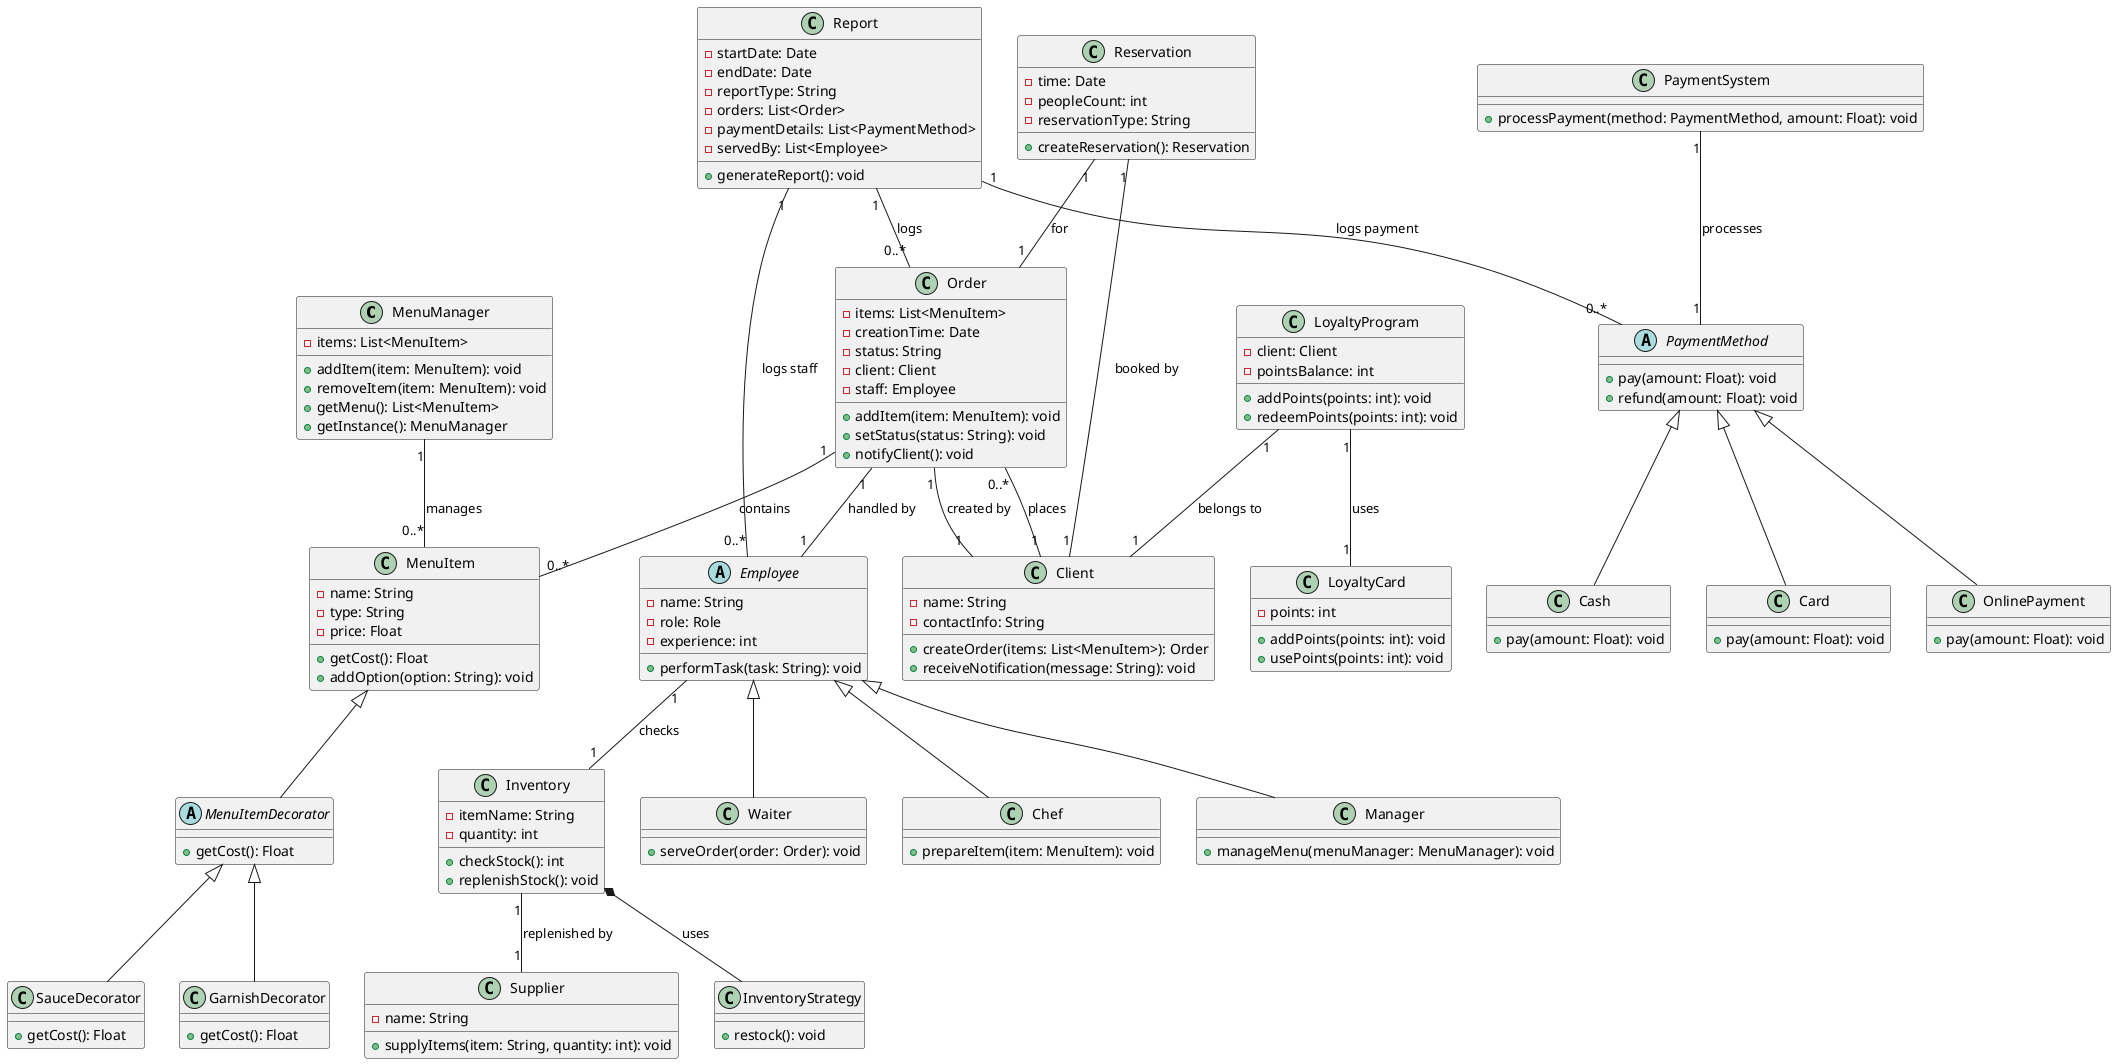 @startuml FixedUML_iter3

' Определение классов
class MenuManager {
    - items: List<MenuItem>
    + addItem(item: MenuItem): void
    + removeItem(item: MenuItem): void
    + getMenu(): List<MenuItem>
    + getInstance(): MenuManager
}

class MenuItem {
    - name: String
    - type: String
    - price: Float
    + getCost(): Float
    + addOption(option: String): void
}

abstract class MenuItemDecorator  {
    + getCost(): Float
}

class SauceDecorator  {
    + getCost(): Float
}

class GarnishDecorator  {
    + getCost(): Float
}

class Order {
    - items: List<MenuItem>
    - creationTime: Date
    - status: String
    - client: Client
    - staff: Employee
    + addItem(item: MenuItem): void
    + setStatus(status: String): void
    + notifyClient(): void
}

class Client {
    - name: String
    - contactInfo: String
    + createOrder(items: List<MenuItem>): Order
    + receiveNotification(message: String): void
}

class Reservation {
    - time: Date
    - peopleCount: int
    - reservationType: String
    + createReservation(): Reservation
}

abstract class Employee {
    - name: String
    - role: Role
    - experience: int
    + performTask(task: String): void
}

class Waiter  {
    + serveOrder(order: Order): void
}

class Chef  {
    + prepareItem(item: MenuItem): void
}

class Manager {
    + manageMenu(menuManager: MenuManager): void
}

class Inventory {
    - itemName: String
    - quantity: int
    + checkStock(): int
    + replenishStock(): void
}

class Supplier {
    - name: String
    + supplyItems(item: String, quantity: int): void
}

class Report {
    - startDate: Date
    - endDate: Date
    - reportType: String
    - orders: List<Order>
    - paymentDetails: List<PaymentMethod>
    - servedBy: List<Employee>
    + generateReport(): void
}

class PaymentSystem {
    + processPayment(method: PaymentMethod, amount: Float): void
}

abstract class PaymentMethod {
    + pay(amount: Float): void
    + refund(amount: Float): void
}

class Cash  {
    + pay(amount: Float): void
}

class Card  {
    + pay(amount: Float): void
}

class OnlinePayment  {
    + pay(amount: Float): void
}

class LoyaltyProgram {
    - client: Client
    - pointsBalance: int
    + addPoints(points: int): void
    + redeemPoints(points: int): void
}

class LoyaltyCard {
    - points: int
    + addPoints(points: int): void
    + usePoints(points: int): void
}

class InventoryStrategy {
    + restock(): void
}

MenuManager "1" -- "0..*" MenuItem : manages
MenuItem <|-- MenuItemDecorator
MenuItemDecorator <|-- SauceDecorator
MenuItemDecorator <|-- GarnishDecorator
Order "1" -- "0..*" MenuItem : contains
Client "1" -- "0..*" Order : places
Order "1" -- "1" Client : created by
Order "1" -- "1" Employee : handled by
Reservation "1" -- "1" Client : booked by
Reservation "1" -- "1" Order : for
Employee <|-- Waiter
Employee <|-- Chef
Employee <|-- Manager
Inventory "1" -- "1" Supplier : replenished by
Inventory *-- InventoryStrategy : uses
Report "1" -- "0..*" Order : logs
Report "1" -- "0..*" Employee : logs staff
Report "1" -- "0..*" PaymentMethod : logs payment
PaymentSystem "1" -- "1" PaymentMethod : processes
PaymentMethod <|-- Cash
PaymentMethod <|-- Card
PaymentMethod <|-- OnlinePayment
LoyaltyProgram "1" -- "1" Client : belongs to
LoyaltyProgram "1" -- "1" LoyaltyCard : uses
Employee "1" -- "1" Inventory : checks

@enduml
